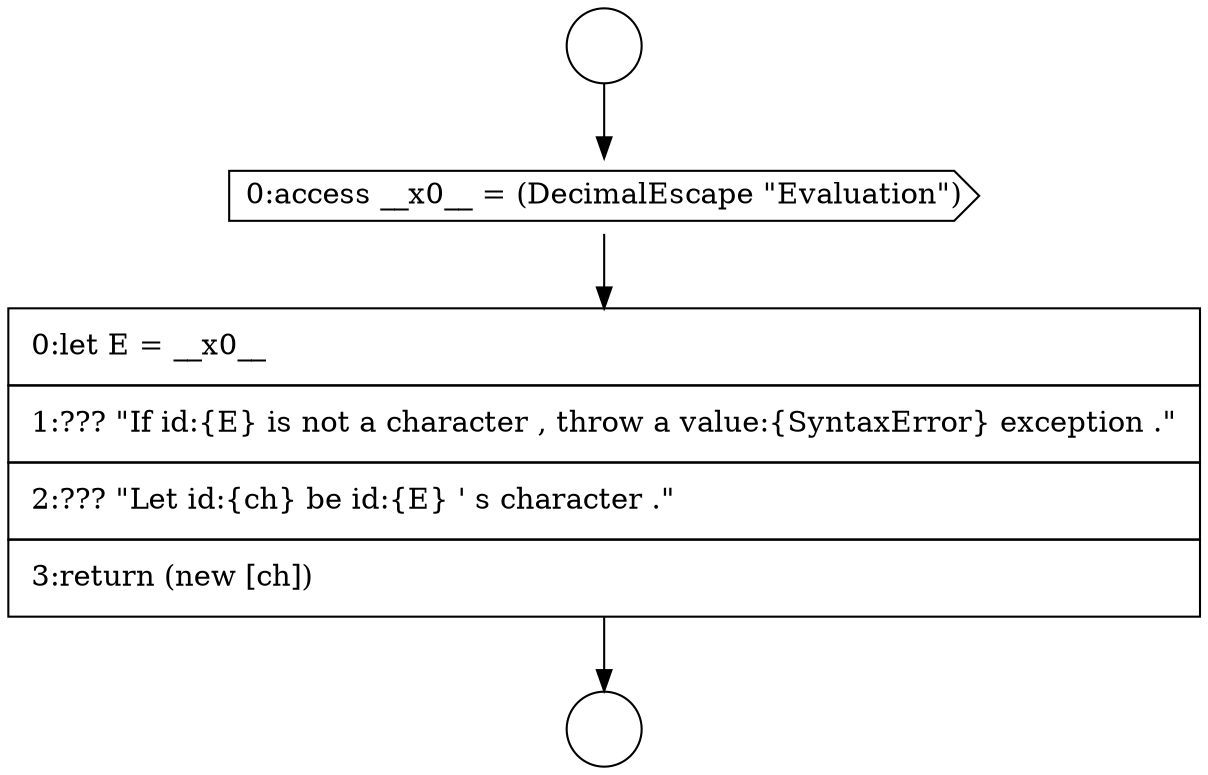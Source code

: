 digraph {
  node12531 [shape=circle label=" " color="black" fillcolor="white" style=filled]
  node12533 [shape=cds, label=<<font color="black">0:access __x0__ = (DecimalEscape &quot;Evaluation&quot;)</font>> color="black" fillcolor="white" style=filled]
  node12534 [shape=none, margin=0, label=<<font color="black">
    <table border="0" cellborder="1" cellspacing="0" cellpadding="10">
      <tr><td align="left">0:let E = __x0__</td></tr>
      <tr><td align="left">1:??? &quot;If id:{E} is not a character , throw a value:{SyntaxError} exception .&quot;</td></tr>
      <tr><td align="left">2:??? &quot;Let id:{ch} be id:{E} ' s character .&quot;</td></tr>
      <tr><td align="left">3:return (new [ch])</td></tr>
    </table>
  </font>> color="black" fillcolor="white" style=filled]
  node12532 [shape=circle label=" " color="black" fillcolor="white" style=filled]
  node12531 -> node12533 [ color="black"]
  node12533 -> node12534 [ color="black"]
  node12534 -> node12532 [ color="black"]
}
